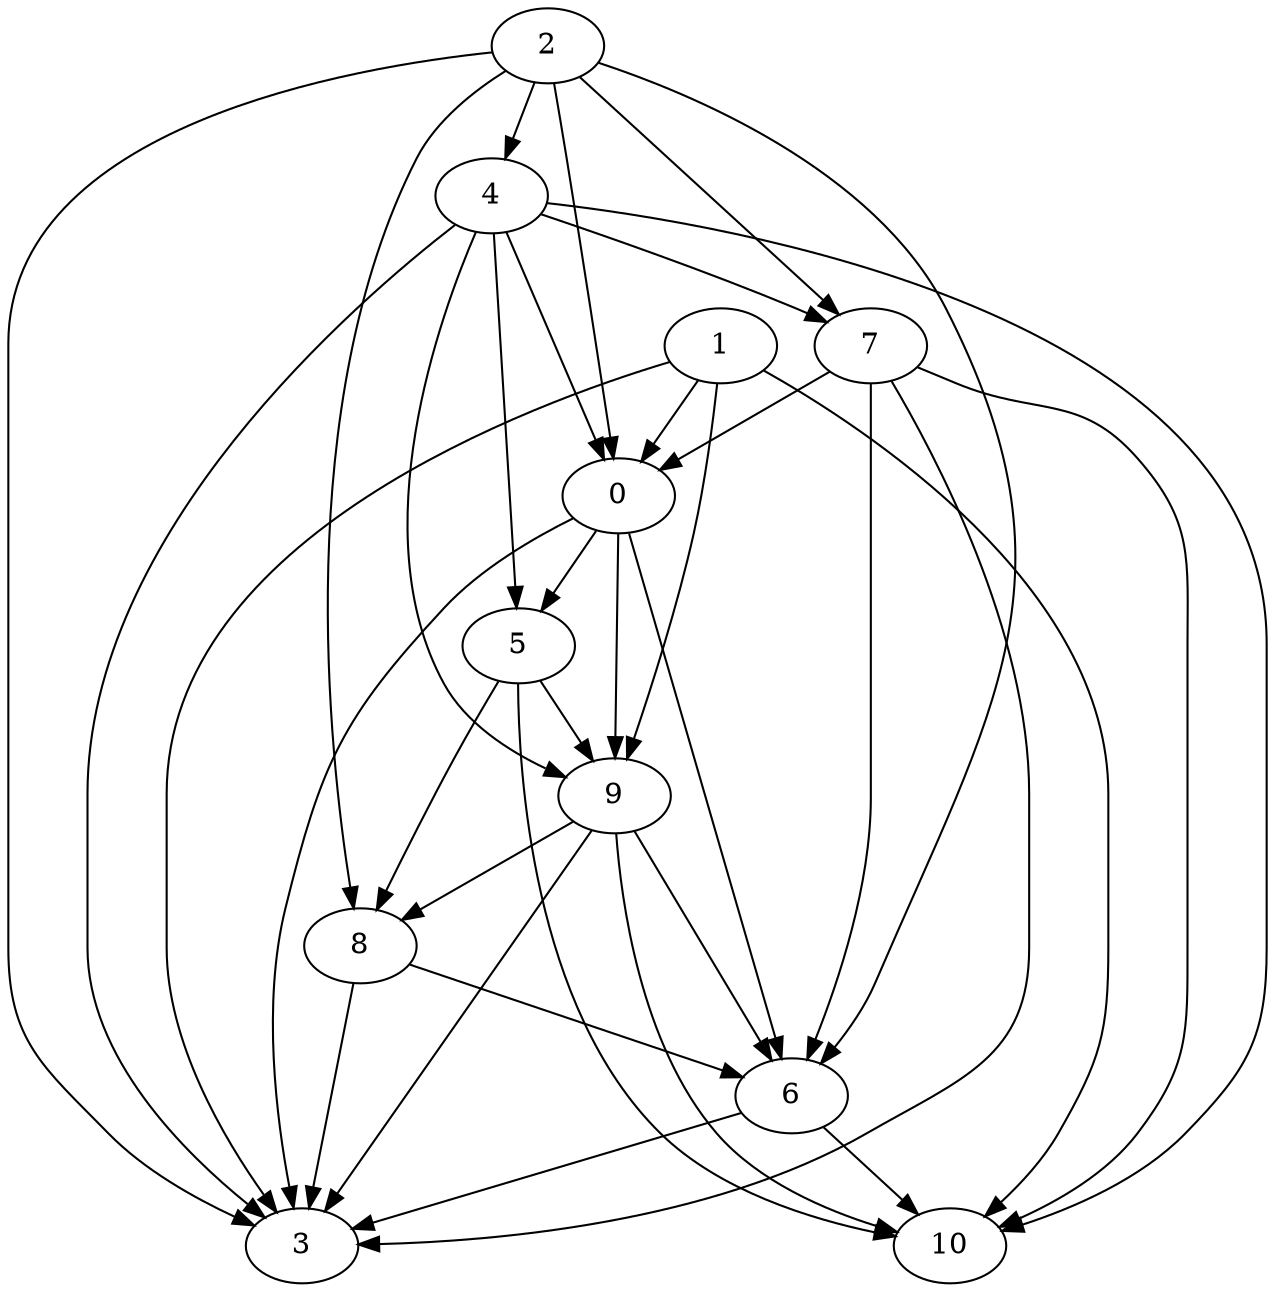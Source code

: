 digraph {
	"0" ["Weight"=298];
	"1" ["Weight"=858];
	"2" ["Weight"=237];
	"3" ["Weight"=124];
	"4" ["Weight"=918];
	"5" ["Weight"=787];
	"6" ["Weight"=332];
	"7" ["Weight"=674];
	"8" ["Weight"=591];
	"9" ["Weight"=821];
	"10" ["Weight"=348];
	"2" -> "3" ["Weight"=450];
	"4" -> "5" ["Weight"=798];
	"2" -> "4" ["Weight"=578];
	"0" -> "3" ["Weight"=612];
	"4" -> "7" ["Weight"=109];
	"2" -> "6" ["Weight"=577];
	"0" -> "5" ["Weight"=202];
	"2" -> "7" ["Weight"=963];
	"4" -> "9" ["Weight"=908];
	"0" -> "6" ["Weight"=156];
	"2" -> "8" ["Weight"=305];
	"0" -> "9" ["Weight"=875];
	"1" -> "10" ["Weight"=579];
	"4" -> "10" ["Weight"=876];
	"5" -> "10" ["Weight"=817];
	"6" -> "10" ["Weight"=788];
	"7" -> "10" ["Weight"=215];
	"9" -> "10" ["Weight"=118];
	"7" -> "0" ["Weight"=961];
	"9" -> "3" ["Weight"=958];
	"7" -> "3" ["Weight"=892];
	"9" -> "6" ["Weight"=435];
	"1" -> "0" ["Weight"=558];
	"7" -> "6" ["Weight"=147];
	"9" -> "8" ["Weight"=432];
	"1" -> "3" ["Weight"=816];
	"5" -> "8" ["Weight"=360];
	"5" -> "9" ["Weight"=815];
	"1" -> "9" ["Weight"=949];
	"8" -> "3" ["Weight"=339];
	"4" -> "0" ["Weight"=749];
	"6" -> "3" ["Weight"=984];
	"2" -> "0" ["Weight"=999];
	"8" -> "6" ["Weight"=332];
	"4" -> "3" ["Weight"=378];
}
